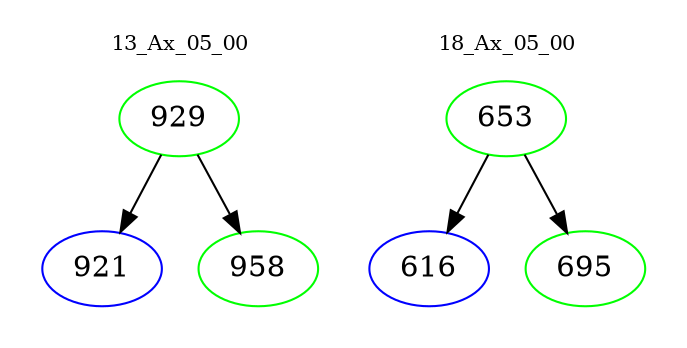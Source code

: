 digraph{
subgraph cluster_0 {
color = white
label = "13_Ax_05_00";
fontsize=10;
T0_929 [label="929", color="green"]
T0_929 -> T0_921 [color="black"]
T0_921 [label="921", color="blue"]
T0_929 -> T0_958 [color="black"]
T0_958 [label="958", color="green"]
}
subgraph cluster_1 {
color = white
label = "18_Ax_05_00";
fontsize=10;
T1_653 [label="653", color="green"]
T1_653 -> T1_616 [color="black"]
T1_616 [label="616", color="blue"]
T1_653 -> T1_695 [color="black"]
T1_695 [label="695", color="green"]
}
}
